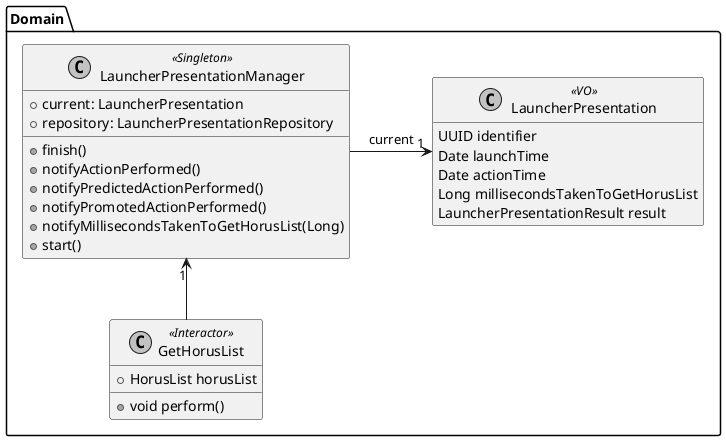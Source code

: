 
@startuml MTPA#71.class

skinparam monochrome true


package Domain {

    class LauncherPresentation <<VO>> {
        UUID identifier
        Date launchTime
        Date actionTime
        Long millisecondsTakenToGetHorusList
        LauncherPresentationResult result
    }

    class GetHorusList <<Interactor>> {
        + HorusList horusList
        + void perform()
    }

    class LauncherPresentationManager <<Singleton>> {
        + current: LauncherPresentation
        + repository: LauncherPresentationRepository
        + finish()
        + notifyActionPerformed()
        + notifyPredictedActionPerformed()
        + notifyPromotedActionPerformed()
        + notifyMillisecondsTakenToGetHorusList(Long)
        + start()
    }

    GetHorusList -u-> "1" LauncherPresentationManager
    LauncherPresentationManager -r-> "1" LauncherPresentation: current
    
}


hide empty members

@enduml
